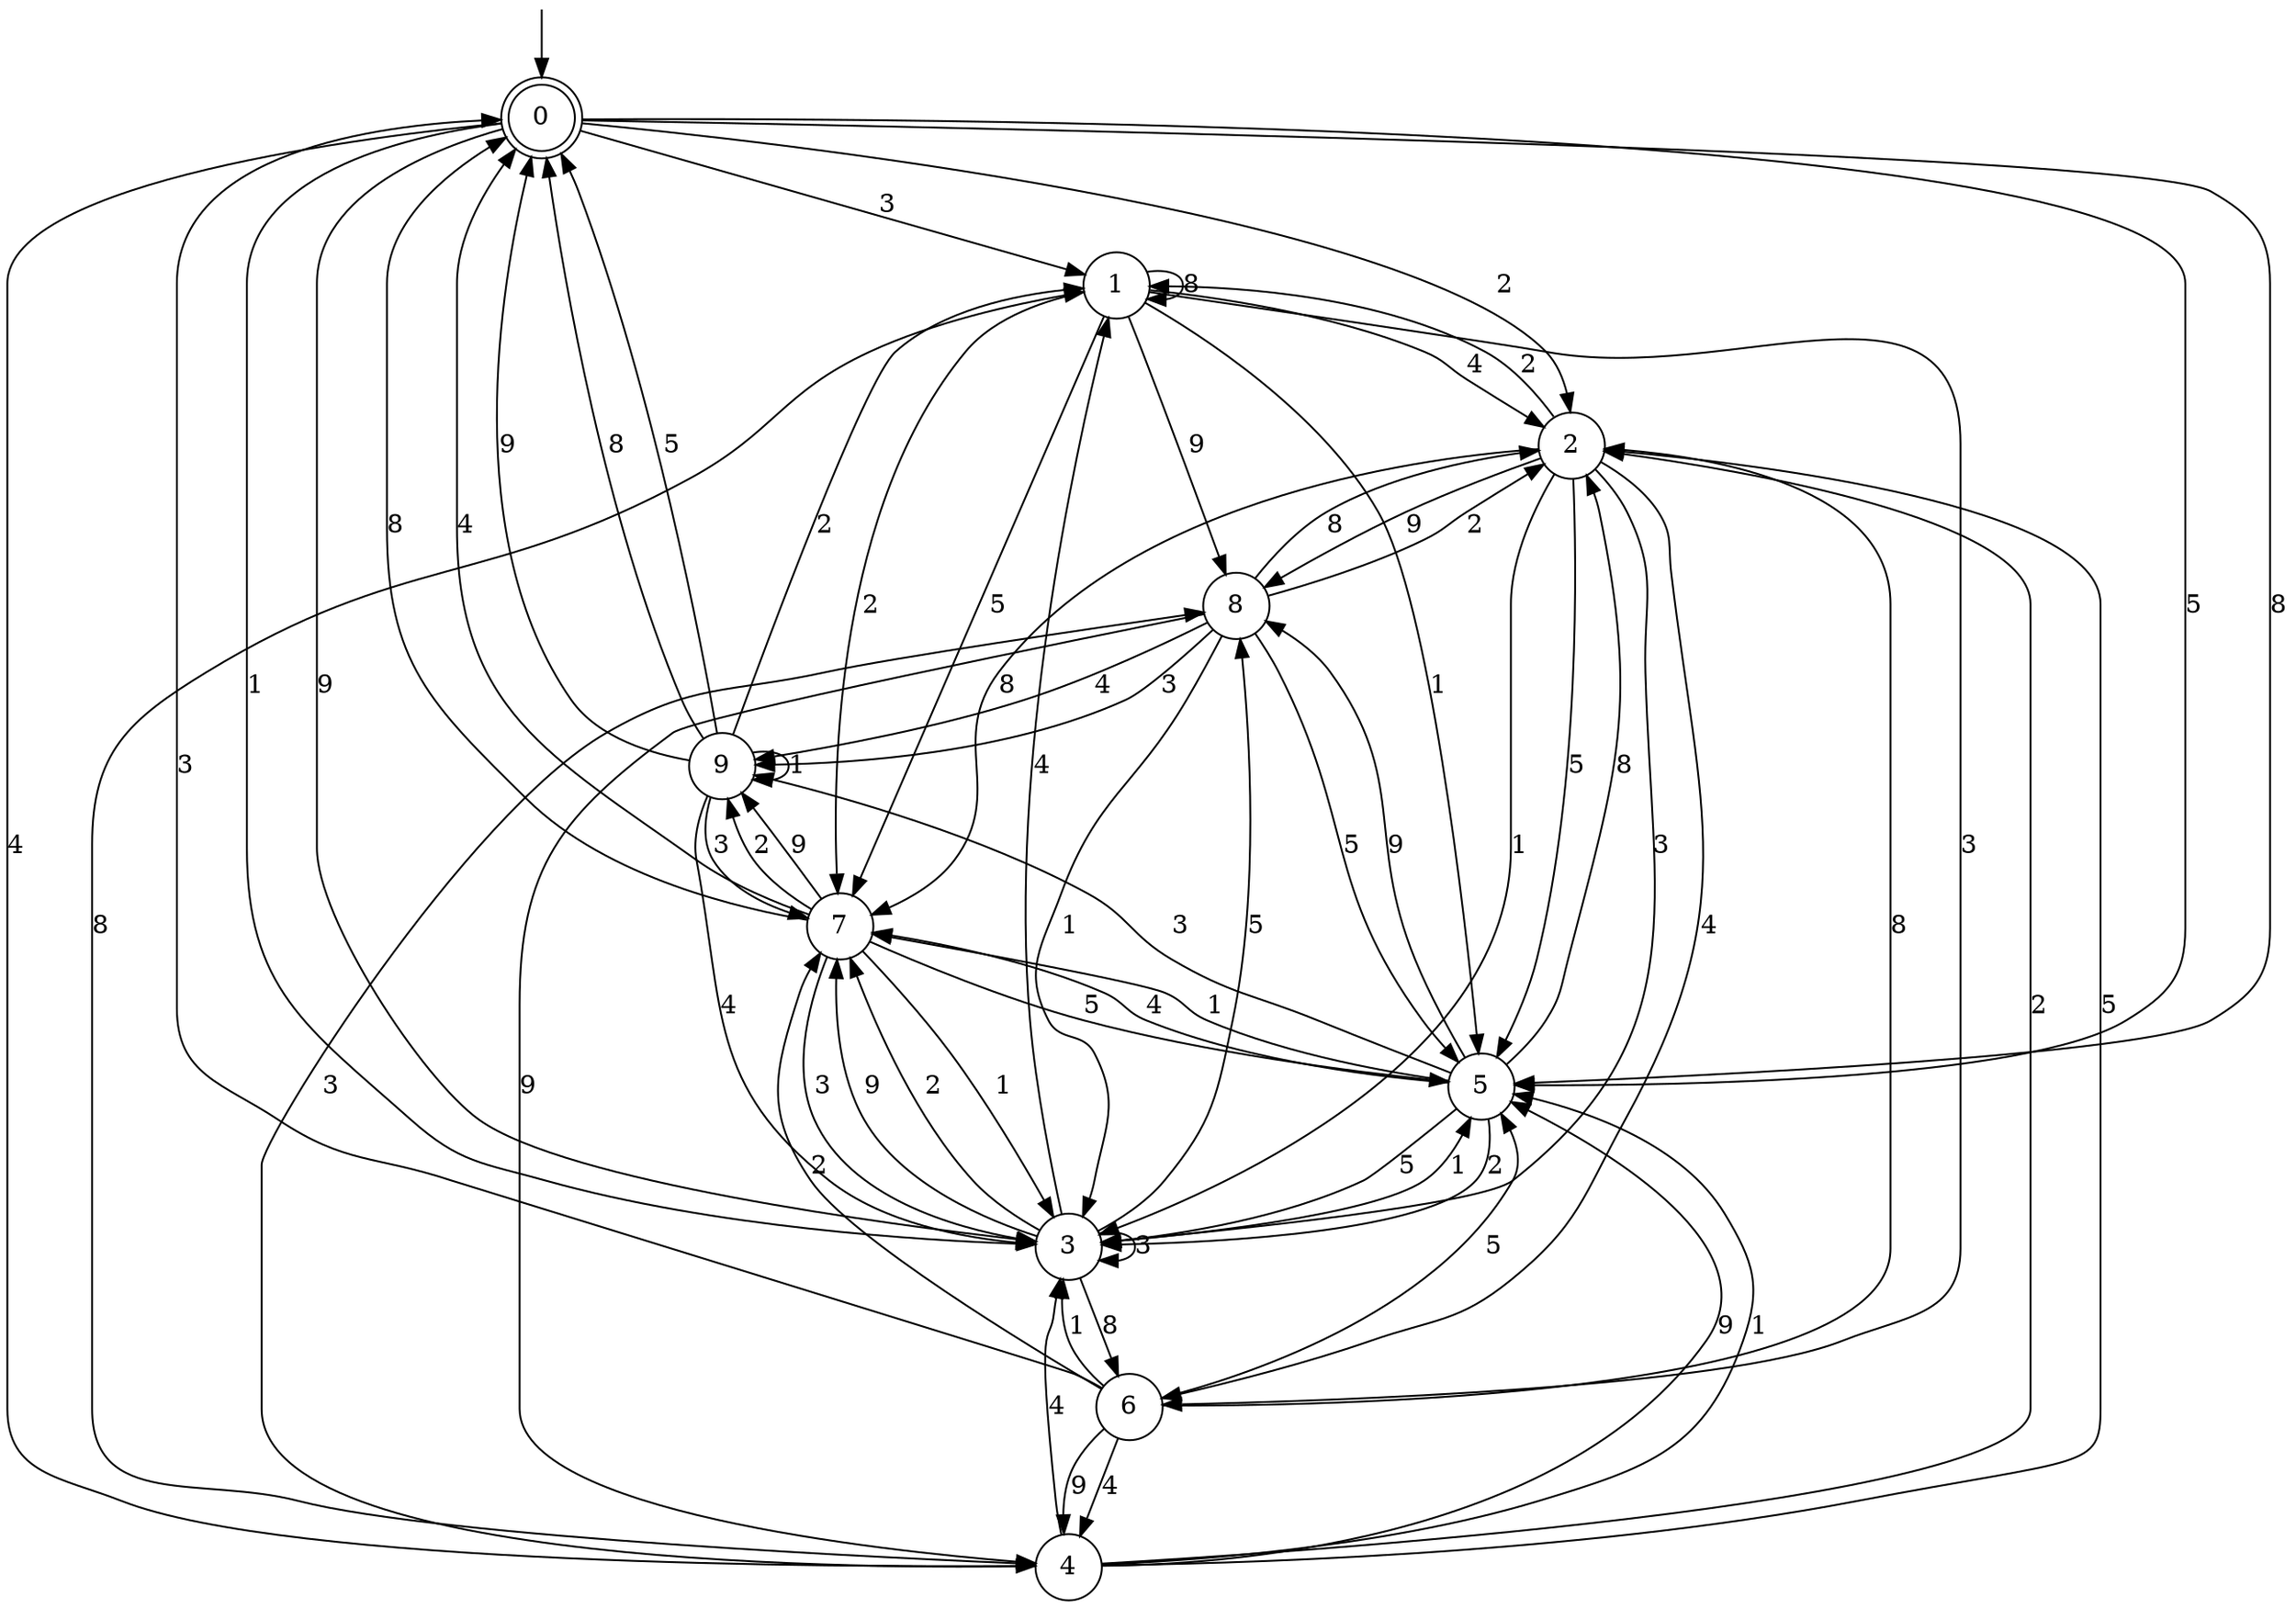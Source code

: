 digraph g {

	s0 [shape="doublecircle" label="0"];
	s1 [shape="circle" label="1"];
	s2 [shape="circle" label="2"];
	s3 [shape="circle" label="3"];
	s4 [shape="circle" label="4"];
	s5 [shape="circle" label="5"];
	s6 [shape="circle" label="6"];
	s7 [shape="circle" label="7"];
	s8 [shape="circle" label="8"];
	s9 [shape="circle" label="9"];
	s0 -> s1 [label="3"];
	s0 -> s2 [label="2"];
	s0 -> s3 [label="9"];
	s0 -> s4 [label="4"];
	s0 -> s3 [label="1"];
	s0 -> s5 [label="8"];
	s0 -> s5 [label="5"];
	s1 -> s6 [label="3"];
	s1 -> s7 [label="2"];
	s1 -> s8 [label="9"];
	s1 -> s2 [label="4"];
	s1 -> s5 [label="1"];
	s1 -> s1 [label="8"];
	s1 -> s7 [label="5"];
	s2 -> s3 [label="3"];
	s2 -> s1 [label="2"];
	s2 -> s8 [label="9"];
	s2 -> s6 [label="4"];
	s2 -> s3 [label="1"];
	s2 -> s7 [label="8"];
	s2 -> s5 [label="5"];
	s3 -> s3 [label="3"];
	s3 -> s7 [label="2"];
	s3 -> s7 [label="9"];
	s3 -> s1 [label="4"];
	s3 -> s5 [label="1"];
	s3 -> s6 [label="8"];
	s3 -> s8 [label="5"];
	s4 -> s8 [label="3"];
	s4 -> s2 [label="2"];
	s4 -> s5 [label="9"];
	s4 -> s3 [label="4"];
	s4 -> s5 [label="1"];
	s4 -> s1 [label="8"];
	s4 -> s2 [label="5"];
	s5 -> s9 [label="3"];
	s5 -> s3 [label="2"];
	s5 -> s8 [label="9"];
	s5 -> s7 [label="4"];
	s5 -> s7 [label="1"];
	s5 -> s2 [label="8"];
	s5 -> s3 [label="5"];
	s6 -> s0 [label="3"];
	s6 -> s7 [label="2"];
	s6 -> s4 [label="9"];
	s6 -> s4 [label="4"];
	s6 -> s3 [label="1"];
	s6 -> s2 [label="8"];
	s6 -> s5 [label="5"];
	s7 -> s3 [label="3"];
	s7 -> s9 [label="2"];
	s7 -> s9 [label="9"];
	s7 -> s0 [label="4"];
	s7 -> s3 [label="1"];
	s7 -> s0 [label="8"];
	s7 -> s5 [label="5"];
	s8 -> s9 [label="3"];
	s8 -> s2 [label="2"];
	s8 -> s4 [label="9"];
	s8 -> s9 [label="4"];
	s8 -> s3 [label="1"];
	s8 -> s2 [label="8"];
	s8 -> s5 [label="5"];
	s9 -> s7 [label="3"];
	s9 -> s1 [label="2"];
	s9 -> s0 [label="9"];
	s9 -> s3 [label="4"];
	s9 -> s9 [label="1"];
	s9 -> s0 [label="8"];
	s9 -> s0 [label="5"];

__start0 [label="" shape="none" width="0" height="0"];
__start0 -> s0;

}
